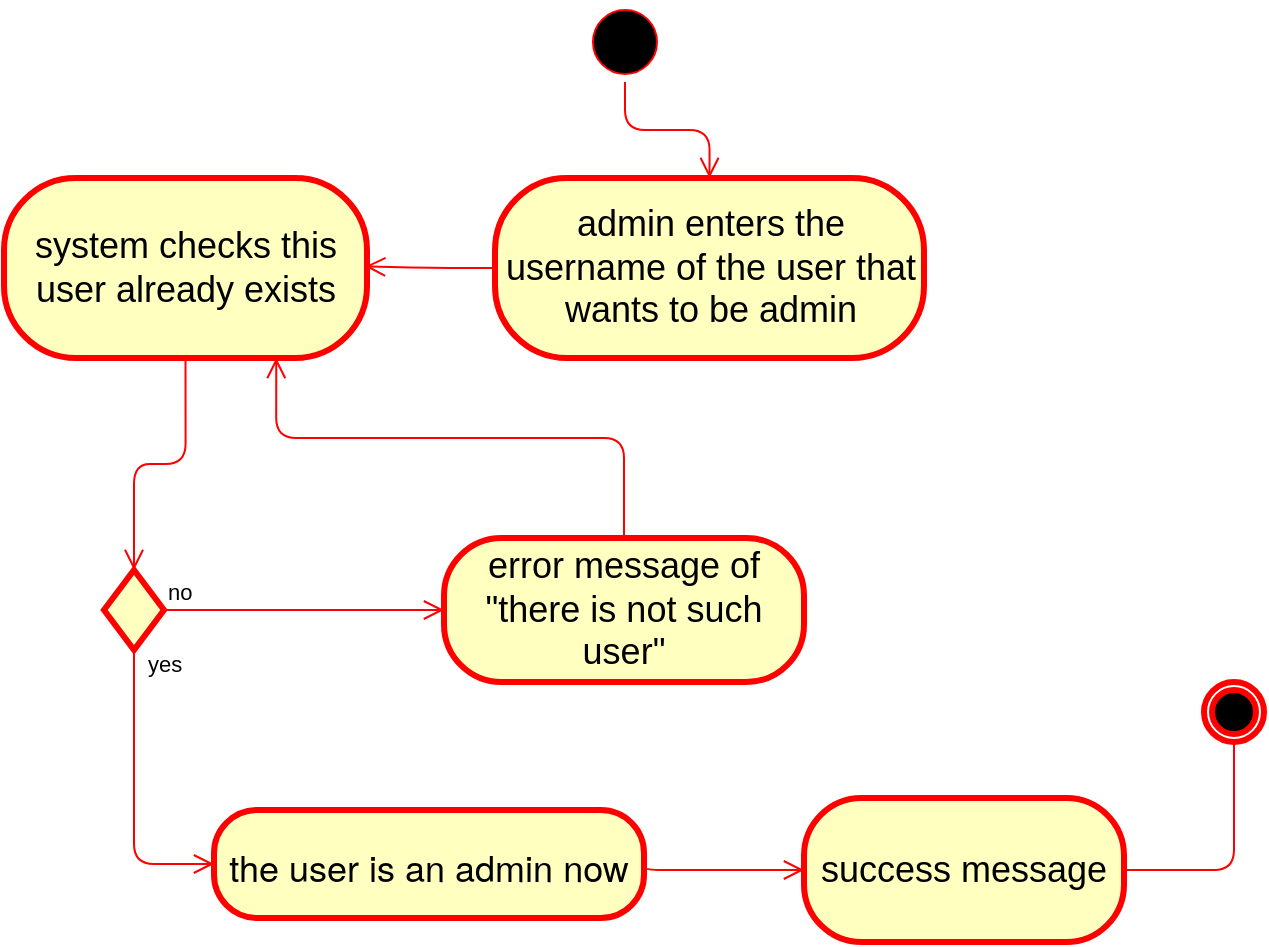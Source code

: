 <mxfile>
    <diagram id="g7fiEXDky_u8z-6Ft_af" name="Page-1">
        <mxGraphModel dx="743" dy="809" grid="1" gridSize="10" guides="1" tooltips="1" connect="1" arrows="1" fold="1" page="1" pageScale="1" pageWidth="850" pageHeight="1100" math="0" shadow="0">
            <root>
                <mxCell id="0"/>
                <mxCell id="1" parent="0"/>
                <mxCell id="18" value="" style="ellipse;html=1;shape=startState;fillColor=#000000;strokeColor=#ff0000;" vertex="1" parent="1">
                    <mxGeometry x="400.5" y="32" width="40" height="40" as="geometry"/>
                </mxCell>
                <mxCell id="19" value="" style="edgeStyle=orthogonalEdgeStyle;html=1;verticalAlign=bottom;endArrow=open;endSize=8;strokeColor=#ff0000;entryX=0.5;entryY=0;entryDx=0;entryDy=0;" edge="1" parent="1" source="18" target="20">
                    <mxGeometry relative="1" as="geometry">
                        <mxPoint x="420.5" y="134" as="targetPoint"/>
                        <mxPoint x="421" y="70" as="sourcePoint"/>
                    </mxGeometry>
                </mxCell>
                <mxCell id="20" value="&lt;span style=&quot;font-size: 18px;&quot;&gt;admin enters the username of the user that wants to be admin&lt;/span&gt;" style="rounded=1;whiteSpace=wrap;html=1;arcSize=40;fontColor=#000000;fillColor=#ffffc0;strokeColor=#ff0000;strokeWidth=3;" vertex="1" parent="1">
                    <mxGeometry x="355.5" y="120" width="214.5" height="90" as="geometry"/>
                </mxCell>
                <mxCell id="21" value="" style="edgeStyle=orthogonalEdgeStyle;html=1;verticalAlign=bottom;endArrow=open;endSize=8;strokeColor=#ff0000;entryX=0.995;entryY=0.491;entryDx=0;entryDy=0;entryPerimeter=0;" edge="1" parent="1" source="20" target="22">
                    <mxGeometry relative="1" as="geometry">
                        <mxPoint x="259.5" y="164" as="targetPoint"/>
                        <Array as="points"/>
                    </mxGeometry>
                </mxCell>
                <mxCell id="22" value="system checks this user already exists" style="rounded=1;whiteSpace=wrap;html=1;arcSize=40;fontColor=#000000;fillColor=#ffffc0;strokeColor=#ff0000;strokeWidth=3;fontSize=18;" vertex="1" parent="1">
                    <mxGeometry x="110" y="120" width="181.5" height="90" as="geometry"/>
                </mxCell>
                <mxCell id="23" value="" style="edgeStyle=orthogonalEdgeStyle;html=1;verticalAlign=bottom;endArrow=open;endSize=8;strokeColor=#ff0000;fontSize=18;startArrow=none;exitX=0.5;exitY=1;exitDx=0;exitDy=0;entryX=0.5;entryY=0;entryDx=0;entryDy=0;" edge="1" parent="1" source="22" target="29">
                    <mxGeometry relative="1" as="geometry">
                        <mxPoint x="178.556" y="310" as="targetPoint"/>
                        <mxPoint x="310.5" y="248.0" as="sourcePoint"/>
                    </mxGeometry>
                </mxCell>
                <mxCell id="24" value="error message of &quot;there is not such user&quot;" style="rounded=1;whiteSpace=wrap;html=1;arcSize=40;fontColor=#000000;fillColor=#ffffc0;strokeColor=#ff0000;strokeWidth=3;fontSize=18;" vertex="1" parent="1">
                    <mxGeometry x="330" y="300" width="180" height="72" as="geometry"/>
                </mxCell>
                <mxCell id="25" value="" style="edgeStyle=orthogonalEdgeStyle;html=1;verticalAlign=bottom;endArrow=open;endSize=8;strokeColor=#ff0000;labelBackgroundColor=none;fontSize=18;exitX=0.5;exitY=0;exitDx=0;exitDy=0;entryX=0.75;entryY=1;entryDx=0;entryDy=0;" edge="1" parent="1" source="24" target="22">
                    <mxGeometry relative="1" as="geometry">
                        <mxPoint x="425.5" y="332" as="targetPoint"/>
                        <Array as="points">
                            <mxPoint x="420" y="250"/>
                            <mxPoint x="246" y="250"/>
                        </Array>
                    </mxGeometry>
                </mxCell>
                <mxCell id="26" value="&lt;p style=&quot;margin: 0px; font-variant-numeric: normal; font-variant-east-asian: normal; font-variant-alternates: normal; font-size-adjust: none; font-kerning: auto; font-optical-sizing: auto; font-feature-settings: normal; font-variation-settings: normal; font-variant-position: normal; font-stretch: normal; line-height: normal; font-family: &amp;quot;Helvetica Neue&amp;quot;;&quot; class=&quot;p1&quot;&gt;the user is an admin now&lt;/p&gt;" style="rounded=1;whiteSpace=wrap;html=1;arcSize=40;fontColor=#000000;fillColor=#ffffc0;strokeColor=#ff0000;strokeWidth=3;fontFamily=Helvetica;fontSize=18;align=center;" vertex="1" parent="1">
                    <mxGeometry x="215" y="436" width="215" height="54" as="geometry"/>
                </mxCell>
                <mxCell id="27" value="" style="edgeStyle=orthogonalEdgeStyle;html=1;verticalAlign=bottom;endArrow=none;endSize=8;strokeColor=#ff0000;labelBackgroundColor=none;fontFamily=Helvetica;fontSize=18;fontColor=#FFFFFF;exitX=1;exitY=0.5;exitDx=0;exitDy=0;" edge="1" parent="1" source="32" target="28">
                    <mxGeometry relative="1" as="geometry">
                        <mxPoint x="548.0" y="480" as="targetPoint"/>
                        <mxPoint x="458" y="480" as="sourcePoint"/>
                    </mxGeometry>
                </mxCell>
                <mxCell id="28" value="" style="ellipse;html=1;shape=endState;fillColor=#000000;strokeColor=#ff0000;strokeWidth=3;fontFamily=Helvetica;fontSize=8;fontColor=#FFFFFF;" vertex="1" parent="1">
                    <mxGeometry x="710" y="372" width="30" height="30" as="geometry"/>
                </mxCell>
                <mxCell id="29" value="" style="rhombus;whiteSpace=wrap;html=1;fillColor=#ffffc0;strokeColor=#ff0000;strokeWidth=3;fontSize=18;" vertex="1" parent="1">
                    <mxGeometry x="160" y="316" width="30" height="40" as="geometry"/>
                </mxCell>
                <mxCell id="30" value="no" style="edgeStyle=orthogonalEdgeStyle;html=1;align=left;verticalAlign=bottom;endArrow=open;endSize=8;strokeColor=#ff0000;exitX=1;exitY=0.5;exitDx=0;exitDy=0;entryX=0;entryY=0.5;entryDx=0;entryDy=0;labelBackgroundColor=none;" edge="1" parent="1" source="29" target="24">
                    <mxGeometry x="-1" relative="1" as="geometry">
                        <mxPoint x="291.5" y="335.62" as="targetPoint"/>
                        <mxPoint x="191.5" y="335.62" as="sourcePoint"/>
                    </mxGeometry>
                </mxCell>
                <mxCell id="31" value="yes" style="edgeStyle=orthogonalEdgeStyle;html=1;align=left;verticalAlign=top;endArrow=open;endSize=8;strokeColor=#ff0000;exitX=0.5;exitY=1;exitDx=0;exitDy=0;entryX=0;entryY=0.5;entryDx=0;entryDy=0;labelBackgroundColor=none;" edge="1" parent="1" source="29" target="26">
                    <mxGeometry x="-1" y="8" relative="1" as="geometry">
                        <mxPoint x="174.62" y="432" as="targetPoint"/>
                        <mxPoint x="174.62" y="372" as="sourcePoint"/>
                        <mxPoint x="-3" y="-6" as="offset"/>
                    </mxGeometry>
                </mxCell>
                <mxCell id="32" value="success message" style="rounded=1;whiteSpace=wrap;html=1;arcSize=40;fontColor=#000000;fillColor=#ffffc0;strokeColor=#ff0000;strokeWidth=3;fontSize=18;" vertex="1" parent="1">
                    <mxGeometry x="510" y="430" width="160" height="72" as="geometry"/>
                </mxCell>
                <mxCell id="33" value="" style="edgeStyle=orthogonalEdgeStyle;html=1;verticalAlign=bottom;endArrow=open;endSize=8;strokeColor=#ff0000;entryX=0;entryY=0.5;entryDx=0;entryDy=0;exitX=1;exitY=0.5;exitDx=0;exitDy=0;" edge="1" parent="1" source="26" target="32">
                    <mxGeometry relative="1" as="geometry">
                        <mxPoint x="393.002" y="270.19" as="targetPoint"/>
                        <Array as="points">
                            <mxPoint x="510" y="466"/>
                        </Array>
                        <mxPoint x="457.91" y="270" as="sourcePoint"/>
                    </mxGeometry>
                </mxCell>
            </root>
        </mxGraphModel>
    </diagram>
</mxfile>